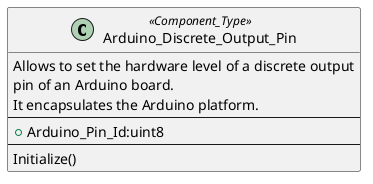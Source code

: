 @startuml

class Arduino_Discrete_Output_Pin <<Component_Type>>
{
  Allows to set the hardware level of a discrete output
  pin of an Arduino board.
  It encapsulates the Arduino platform.
  --
  + Arduino_Pin_Id:uint8
  --
  Initialize()
}

@enduml